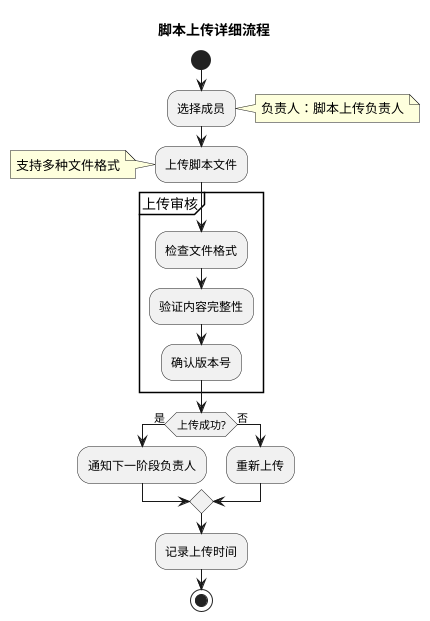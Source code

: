 @startuml script_upload.puml

title 脚本上传详细流程

start

:选择成员;
note right: 负责人：脚本上传负责人

:上传脚本文件;
note: 支持多种文件格式

partition "上传审核" {
  :检查文件格式;
  :验证内容完整性;
  :确认版本号;
}

if (上传成功?) then (是)
  :通知下一阶段负责人;
else (否)
  :重新上传;
endif

:记录上传时间;

stop

@enduml
